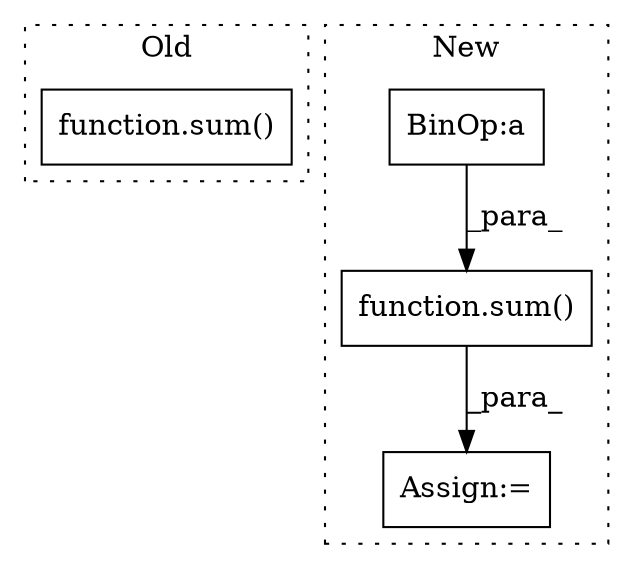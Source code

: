 digraph G {
subgraph cluster0 {
1 [label="function.sum()" a="75" s="5194,5379" l="4,1" shape="box"];
label = "Old";
style="dotted";
}
subgraph cluster1 {
2 [label="function.sum()" a="75" s="6941,7062" l="4,1" shape="box"];
3 [label="Assign:=" a="68" s="6938" l="3" shape="box"];
4 [label="BinOp:a" a="82" s="6989" l="31" shape="box"];
label = "New";
style="dotted";
}
2 -> 3 [label="_para_"];
4 -> 2 [label="_para_"];
}